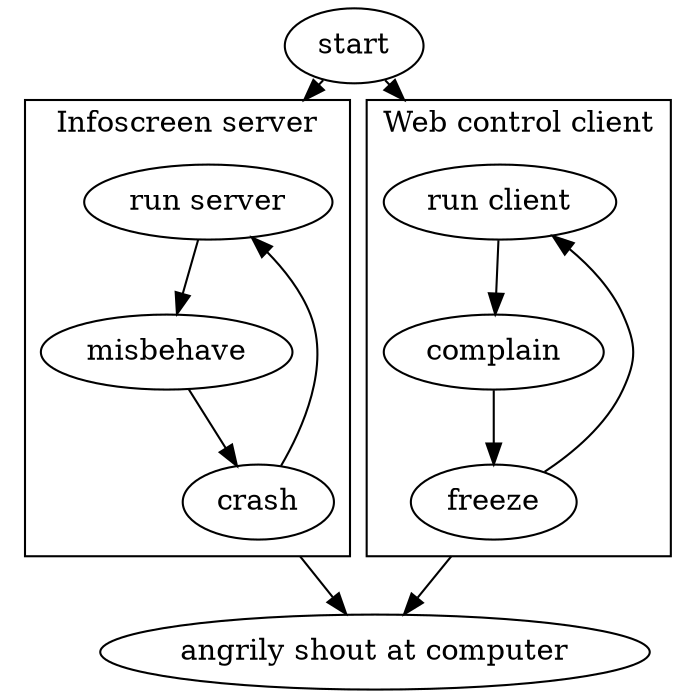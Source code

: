 digraph G {
	compound = true;

	subgraph cluster_s {
		label = "Infoscreen server";
		s_start -> misbehave -> crash -> s_start;
		s_start [label = "run server"];
	}

	subgraph cluster_c {
		label = "Web control client";
		c_start -> complain -> freeze -> c_start;
		c_start [label = "run client"];
	}

	start -> s_start [lhead = cluster_s];
	start -> c_start [lhead = cluster_c];
	crash -> end [ltail = cluster_s];
	freeze -> end [ltail = cluster_c];

	end [label = "angrily shout at computer"];
}
